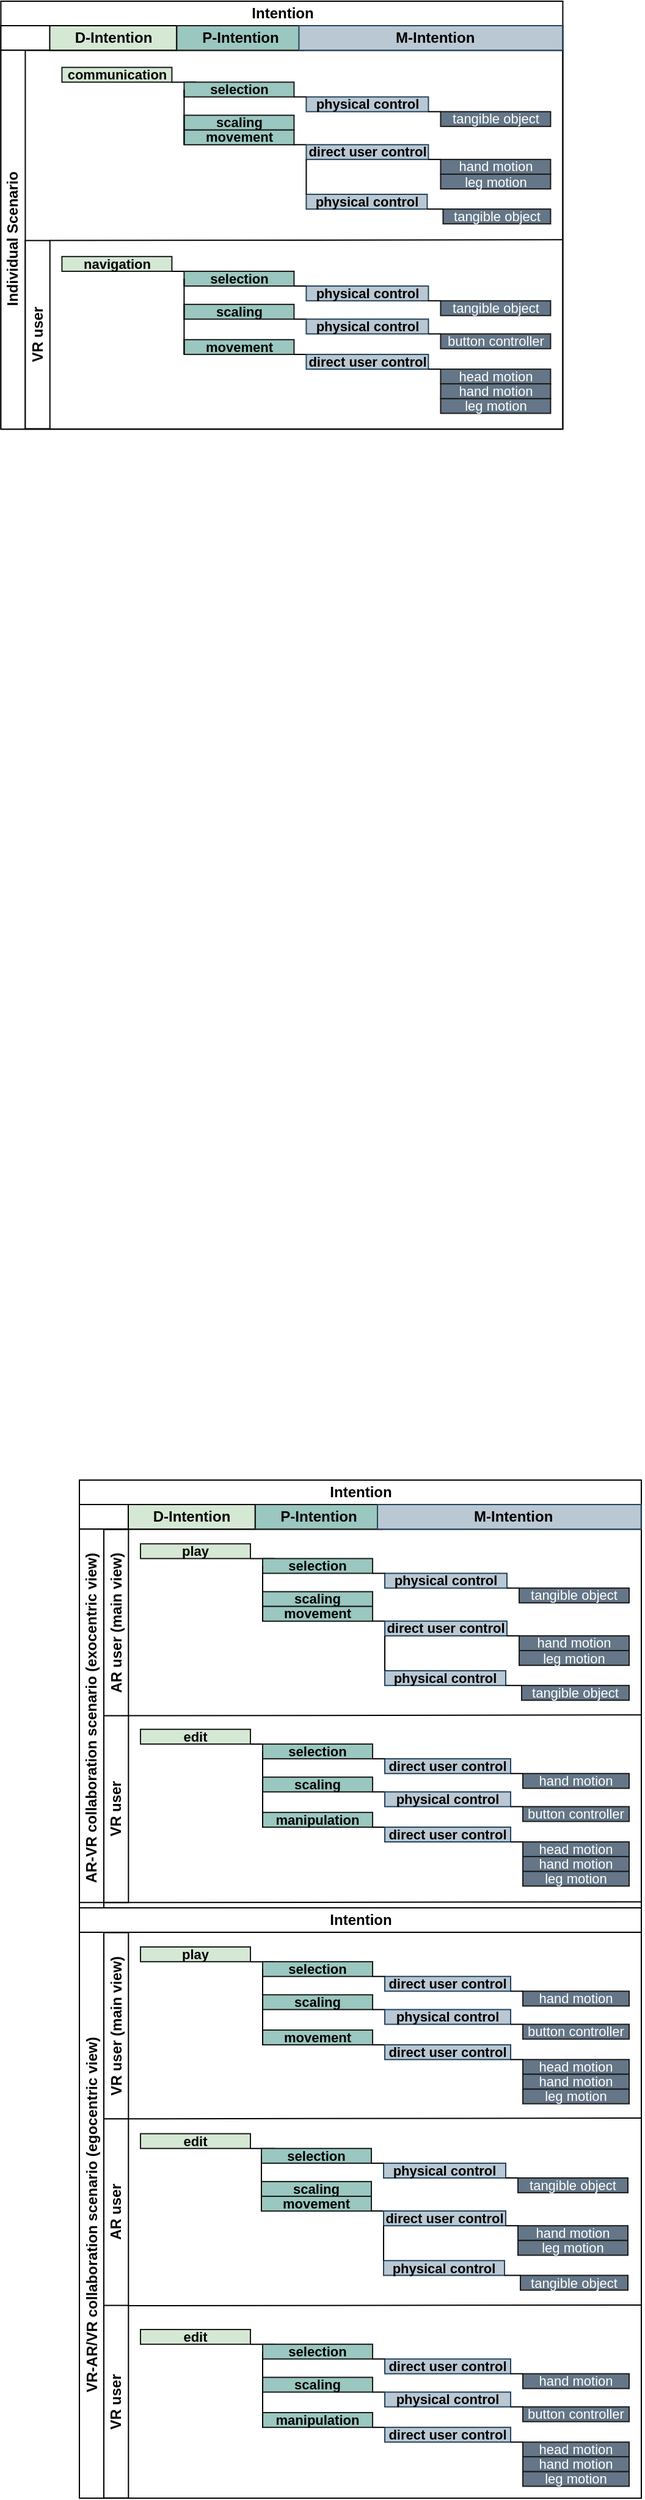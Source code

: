 <mxfile version="22.1.7" type="github">
  <diagram id="prtHgNgQTEPvFCAcTncT" name="Page-1">
    <mxGraphModel dx="4136" dy="2977" grid="0" gridSize="10" guides="1" tooltips="1" connect="1" arrows="1" fold="1" page="1" pageScale="1" pageWidth="827" pageHeight="1169" math="0" shadow="0">
      <root>
        <mxCell id="0" />
        <mxCell id="1" parent="0" />
        <mxCell id="6aEIz7tEr5hz2aFQI3Ss-277" value="Intention" style="swimlane;childLayout=stackLayout;resizeParent=1;resizeParentMax=0;horizontal=1;startSize=20;horizontalStack=0;html=1;" parent="1" vertex="1">
          <mxGeometry x="173.0" y="440" width="460" height="483" as="geometry" />
        </mxCell>
        <mxCell id="6aEIz7tEr5hz2aFQI3Ss-279" value="VR-AR/VR collaboration scenario (egocentric view)" style="swimlane;startSize=20;horizontal=0;html=1;" parent="6aEIz7tEr5hz2aFQI3Ss-277" vertex="1">
          <mxGeometry y="20" width="460" height="463" as="geometry">
            <mxRectangle y="20" width="480" height="30" as="alternateBounds" />
          </mxGeometry>
        </mxCell>
        <mxCell id="6aEIz7tEr5hz2aFQI3Ss-280" value="&lt;b&gt;VR user (main view)&lt;br&gt;&lt;/b&gt;" style="rounded=0;whiteSpace=wrap;html=1;rotation=-90;" parent="6aEIz7tEr5hz2aFQI3Ss-279" vertex="1">
          <mxGeometry x="-46.17" y="66.46" width="152.49" height="20.15" as="geometry" />
        </mxCell>
        <mxCell id="6aEIz7tEr5hz2aFQI3Ss-301" value="&lt;b&gt;AR user &lt;br&gt;&lt;/b&gt;" style="rounded=0;whiteSpace=wrap;html=1;rotation=-90;" parent="6aEIz7tEr5hz2aFQI3Ss-279" vertex="1">
          <mxGeometry x="-46.36" y="219.01" width="152.86" height="20.15" as="geometry" />
        </mxCell>
        <mxCell id="6aEIz7tEr5hz2aFQI3Ss-302" value="" style="endArrow=none;html=1;rounded=0;exitX=1;exitY=1;exitDx=0;exitDy=0;entryX=1;entryY=0.5;entryDx=0;entryDy=0;" parent="6aEIz7tEr5hz2aFQI3Ss-279" edge="1">
          <mxGeometry width="50" height="50" relative="1" as="geometry">
            <mxPoint x="40.155" y="152.655" as="sourcePoint" />
            <mxPoint x="460.0" y="152" as="targetPoint" />
          </mxGeometry>
        </mxCell>
        <mxCell id="6aEIz7tEr5hz2aFQI3Ss-323" value="" style="endArrow=none;html=1;rounded=0;exitX=0;exitY=0.25;exitDx=0;exitDy=0;entryX=1;entryY=0.5;entryDx=0;entryDy=0;" parent="6aEIz7tEr5hz2aFQI3Ss-279" source="6aEIz7tEr5hz2aFQI3Ss-301" edge="1">
          <mxGeometry width="50" height="50" relative="1" as="geometry">
            <mxPoint x="40.155" y="305.655" as="sourcePoint" />
            <mxPoint x="460.0" y="305" as="targetPoint" />
          </mxGeometry>
        </mxCell>
        <mxCell id="6aEIz7tEr5hz2aFQI3Ss-327" value="&lt;b style=&quot;font-size: 11px;&quot;&gt;play&lt;/b&gt;" style="rounded=0;whiteSpace=wrap;html=1;rotation=0;fillColor=#d5e8d4;strokeColor=#1A1A1A;fontSize=11;" parent="6aEIz7tEr5hz2aFQI3Ss-279" vertex="1">
          <mxGeometry x="50" y="12.0" width="90" height="12.07" as="geometry" />
        </mxCell>
        <mxCell id="6aEIz7tEr5hz2aFQI3Ss-328" value="" style="endArrow=none;html=1;rounded=0;entryX=0;entryY=0;entryDx=0;entryDy=0;exitX=1;exitY=1;exitDx=0;exitDy=0;fontSize=11;" parent="6aEIz7tEr5hz2aFQI3Ss-279" source="6aEIz7tEr5hz2aFQI3Ss-327" edge="1">
          <mxGeometry width="50" height="50" relative="1" as="geometry">
            <mxPoint x="140.0" y="70.0" as="sourcePoint" />
            <mxPoint x="160.0" y="24.07" as="targetPoint" />
          </mxGeometry>
        </mxCell>
        <mxCell id="6aEIz7tEr5hz2aFQI3Ss-329" value="&lt;font style=&quot;font-size: 11px;&quot;&gt;&lt;b style=&quot;font-size: 11px;&quot;&gt;selection&lt;/b&gt;&lt;/font&gt;" style="rounded=0;whiteSpace=wrap;html=1;rotation=0;fillColor=#9AC7BF;strokeColor=#1A1A1A;fontSize=11;" parent="6aEIz7tEr5hz2aFQI3Ss-279" vertex="1">
          <mxGeometry x="150.0" y="24.07" width="90" height="12.07" as="geometry" />
        </mxCell>
        <mxCell id="6aEIz7tEr5hz2aFQI3Ss-330" value="&lt;font style=&quot;font-size: 11px;&quot;&gt;&lt;b style=&quot;font-size: 11px;&quot;&gt;scaling&lt;/b&gt;&lt;/font&gt;" style="rounded=0;whiteSpace=wrap;html=1;rotation=0;fillColor=#9AC7BF;strokeColor=#1A1A1A;fontSize=11;" parent="6aEIz7tEr5hz2aFQI3Ss-279" vertex="1">
          <mxGeometry x="150.0" y="51.15" width="90" height="12.07" as="geometry" />
        </mxCell>
        <mxCell id="6aEIz7tEr5hz2aFQI3Ss-331" value="&lt;font style=&quot;font-size: 11px;&quot;&gt;&lt;b style=&quot;font-size: 11px;&quot;&gt;movement&lt;/b&gt;&lt;/font&gt;" style="rounded=0;whiteSpace=wrap;html=1;rotation=0;fillColor=#9AC7BF;strokeColor=#1A1A1A;fontSize=11;" parent="6aEIz7tEr5hz2aFQI3Ss-279" vertex="1">
          <mxGeometry x="150.0" y="80.0" width="90" height="12.07" as="geometry" />
        </mxCell>
        <mxCell id="6aEIz7tEr5hz2aFQI3Ss-332" value="" style="endArrow=none;html=1;rounded=0;entryX=0;entryY=0.5;entryDx=0;entryDy=0;exitX=0;exitY=1;exitDx=0;exitDy=0;fontSize=11;" parent="6aEIz7tEr5hz2aFQI3Ss-279" source="6aEIz7tEr5hz2aFQI3Ss-331" target="6aEIz7tEr5hz2aFQI3Ss-329" edge="1">
          <mxGeometry width="50" height="50" relative="1" as="geometry">
            <mxPoint x="200.0" y="72.0" as="sourcePoint" />
            <mxPoint x="250.0" y="22.0" as="targetPoint" />
          </mxGeometry>
        </mxCell>
        <mxCell id="6aEIz7tEr5hz2aFQI3Ss-333" value="&lt;font style=&quot;font-size: 11px;&quot;&gt;&lt;b style=&quot;font-size: 11px;&quot;&gt;direct user control&lt;/b&gt;&lt;/font&gt;" style="rounded=0;whiteSpace=wrap;html=1;rotation=0;fillColor=#bac8d3;strokeColor=#23445d;fontSize=11;" parent="6aEIz7tEr5hz2aFQI3Ss-279" vertex="1">
          <mxGeometry x="250" y="36.14" width="103" height="12.07" as="geometry" />
        </mxCell>
        <mxCell id="6aEIz7tEr5hz2aFQI3Ss-334" value="" style="endArrow=none;html=1;rounded=0;exitX=1;exitY=1;exitDx=0;exitDy=0;entryX=0;entryY=0;entryDx=0;entryDy=0;fontSize=11;" parent="6aEIz7tEr5hz2aFQI3Ss-279" source="6aEIz7tEr5hz2aFQI3Ss-329" target="6aEIz7tEr5hz2aFQI3Ss-333" edge="1">
          <mxGeometry width="50" height="50" relative="1" as="geometry">
            <mxPoint x="220.0" y="62.0" as="sourcePoint" />
            <mxPoint x="270" y="12.0" as="targetPoint" />
          </mxGeometry>
        </mxCell>
        <mxCell id="6aEIz7tEr5hz2aFQI3Ss-335" value="" style="endArrow=none;html=1;rounded=0;exitX=1;exitY=1;exitDx=0;exitDy=0;entryX=0;entryY=0;entryDx=0;entryDy=0;fontSize=11;" parent="6aEIz7tEr5hz2aFQI3Ss-279" edge="1">
          <mxGeometry width="50" height="50" relative="1" as="geometry">
            <mxPoint x="240.0" y="63.22" as="sourcePoint" />
            <mxPoint x="250.0" y="63.22" as="targetPoint" />
          </mxGeometry>
        </mxCell>
        <mxCell id="6aEIz7tEr5hz2aFQI3Ss-336" value="" style="endArrow=none;html=1;rounded=0;exitX=1;exitY=1;exitDx=0;exitDy=0;entryX=0;entryY=0;entryDx=0;entryDy=0;fontSize=11;" parent="6aEIz7tEr5hz2aFQI3Ss-279" edge="1">
          <mxGeometry width="50" height="50" relative="1" as="geometry">
            <mxPoint x="240.0" y="92.07" as="sourcePoint" />
            <mxPoint x="250.0" y="92.07" as="targetPoint" />
          </mxGeometry>
        </mxCell>
        <mxCell id="6aEIz7tEr5hz2aFQI3Ss-337" value="&lt;font style=&quot;font-size: 11px;&quot;&gt;&lt;b style=&quot;font-size: 11px;&quot;&gt;physical control&lt;/b&gt;&lt;/font&gt;" style="rounded=0;whiteSpace=wrap;html=1;rotation=0;fillColor=#bac8d3;strokeColor=#23445d;fontSize=11;" parent="6aEIz7tEr5hz2aFQI3Ss-279" vertex="1">
          <mxGeometry x="250" y="63.22" width="103" height="12.07" as="geometry" />
        </mxCell>
        <mxCell id="6aEIz7tEr5hz2aFQI3Ss-338" value="&lt;font style=&quot;font-size: 11px;&quot;&gt;&lt;b style=&quot;font-size: 11px;&quot;&gt;direct user control&lt;/b&gt;&lt;/font&gt;" style="rounded=0;whiteSpace=wrap;html=1;rotation=0;fillColor=#bac8d3;strokeColor=#23445d;fontSize=11;" parent="6aEIz7tEr5hz2aFQI3Ss-279" vertex="1">
          <mxGeometry x="250" y="92.07" width="103" height="12.07" as="geometry" />
        </mxCell>
        <mxCell id="6aEIz7tEr5hz2aFQI3Ss-339" value="&lt;font style=&quot;font-size: 11px;&quot;&gt;hand motion&lt;br style=&quot;font-size: 11px;&quot;&gt;&lt;/font&gt;" style="rounded=0;whiteSpace=wrap;html=1;rotation=0;fillColor=#647687;strokeColor=#1A1A1A;fontColor=#ffffff;fontSize=11;" parent="6aEIz7tEr5hz2aFQI3Ss-279" vertex="1">
          <mxGeometry x="363" y="48.21" width="87" height="12.07" as="geometry" />
        </mxCell>
        <mxCell id="6aEIz7tEr5hz2aFQI3Ss-340" value="" style="endArrow=none;html=1;rounded=0;exitX=1;exitY=1;exitDx=0;exitDy=0;entryX=0;entryY=0;entryDx=0;entryDy=0;fontSize=11;" parent="6aEIz7tEr5hz2aFQI3Ss-279" edge="1">
          <mxGeometry width="50" height="50" relative="1" as="geometry">
            <mxPoint x="353" y="48.21" as="sourcePoint" />
            <mxPoint x="363" y="48.21" as="targetPoint" />
          </mxGeometry>
        </mxCell>
        <mxCell id="6aEIz7tEr5hz2aFQI3Ss-341" value="&lt;font style=&quot;font-size: 11px;&quot;&gt;&lt;font style=&quot;font-size: 11px;&quot;&gt;button&lt;/font&gt; controller&lt;br style=&quot;font-size: 11px;&quot;&gt;&lt;/font&gt;" style="rounded=0;whiteSpace=wrap;html=1;rotation=0;fillColor=#647687;strokeColor=#1A1A1A;fontColor=#ffffff;fontSize=11;" parent="6aEIz7tEr5hz2aFQI3Ss-279" vertex="1">
          <mxGeometry x="363" y="75.29" width="87" height="12.07" as="geometry" />
        </mxCell>
        <mxCell id="6aEIz7tEr5hz2aFQI3Ss-342" value="" style="endArrow=none;html=1;rounded=0;exitX=1;exitY=1;exitDx=0;exitDy=0;entryX=0;entryY=0;entryDx=0;entryDy=0;fontSize=11;" parent="6aEIz7tEr5hz2aFQI3Ss-279" edge="1">
          <mxGeometry width="50" height="50" relative="1" as="geometry">
            <mxPoint x="353" y="75.29" as="sourcePoint" />
            <mxPoint x="363" y="75.29" as="targetPoint" />
          </mxGeometry>
        </mxCell>
        <mxCell id="6aEIz7tEr5hz2aFQI3Ss-343" value="&lt;font style=&quot;font-size: 11px;&quot;&gt;head &lt;/font&gt;&lt;font style=&quot;font-size: 11px;&quot;&gt;motion&lt;/font&gt;" style="rounded=0;whiteSpace=wrap;html=1;rotation=0;fillColor=#647687;strokeColor=#1A1A1A;fontColor=#ffffff;fontSize=11;" parent="6aEIz7tEr5hz2aFQI3Ss-279" vertex="1">
          <mxGeometry x="363" y="104.14" width="87" height="12.07" as="geometry" />
        </mxCell>
        <mxCell id="6aEIz7tEr5hz2aFQI3Ss-344" value="" style="endArrow=none;html=1;rounded=0;exitX=1;exitY=1;exitDx=0;exitDy=0;entryX=0;entryY=0;entryDx=0;entryDy=0;fontSize=11;" parent="6aEIz7tEr5hz2aFQI3Ss-279" edge="1">
          <mxGeometry width="50" height="50" relative="1" as="geometry">
            <mxPoint x="353" y="104.14" as="sourcePoint" />
            <mxPoint x="363" y="104.14" as="targetPoint" />
          </mxGeometry>
        </mxCell>
        <mxCell id="6aEIz7tEr5hz2aFQI3Ss-345" value="&lt;font style=&quot;font-size: 11px;&quot;&gt;leg &lt;/font&gt;&lt;font style=&quot;font-size: 11px;&quot;&gt;motion&lt;/font&gt;" style="rounded=0;whiteSpace=wrap;html=1;rotation=0;fillColor=#647687;strokeColor=#1A1A1A;fontColor=#ffffff;fontSize=11;" parent="6aEIz7tEr5hz2aFQI3Ss-279" vertex="1">
          <mxGeometry x="363" y="128.21" width="87" height="12.07" as="geometry" />
        </mxCell>
        <mxCell id="6aEIz7tEr5hz2aFQI3Ss-346" value="&lt;font style=&quot;font-size: 11px;&quot;&gt;hand &lt;/font&gt;&lt;font style=&quot;font-size: 11px;&quot;&gt;motion&lt;/font&gt;" style="rounded=0;whiteSpace=wrap;html=1;rotation=0;fillColor=#647687;strokeColor=#1A1A1A;fontColor=#ffffff;fontSize=11;" parent="6aEIz7tEr5hz2aFQI3Ss-279" vertex="1">
          <mxGeometry x="363" y="116.14" width="87" height="12.07" as="geometry" />
        </mxCell>
        <mxCell id="6aEIz7tEr5hz2aFQI3Ss-347" value="&lt;b style=&quot;font-size: 11px;&quot;&gt;edit&lt;/b&gt;" style="rounded=0;whiteSpace=wrap;html=1;rotation=0;fillColor=#d5e8d4;strokeColor=#1A1A1A;fontSize=11;" parent="6aEIz7tEr5hz2aFQI3Ss-279" vertex="1">
          <mxGeometry x="50" y="164.8" width="90" height="12.07" as="geometry" />
        </mxCell>
        <mxCell id="6aEIz7tEr5hz2aFQI3Ss-348" value="" style="endArrow=none;html=1;rounded=0;entryX=0;entryY=0;entryDx=0;entryDy=0;exitX=1;exitY=1;exitDx=0;exitDy=0;fontSize=11;" parent="6aEIz7tEr5hz2aFQI3Ss-279" source="6aEIz7tEr5hz2aFQI3Ss-347" edge="1">
          <mxGeometry width="50" height="50" relative="1" as="geometry">
            <mxPoint x="140.0" y="222.8" as="sourcePoint" />
            <mxPoint x="160.0" y="176.87" as="targetPoint" />
          </mxGeometry>
        </mxCell>
        <mxCell id="6aEIz7tEr5hz2aFQI3Ss-370" value="&lt;b&gt;VR user &lt;br&gt;&lt;/b&gt;" style="rounded=0;whiteSpace=wrap;html=1;rotation=-90;" parent="6aEIz7tEr5hz2aFQI3Ss-279" vertex="1">
          <mxGeometry x="-48.71" y="374" width="157.57" height="20.15" as="geometry" />
        </mxCell>
        <mxCell id="6aEIz7tEr5hz2aFQI3Ss-413" value="&lt;b style=&quot;font-size: 11px;&quot;&gt;edit&lt;/b&gt;" style="rounded=0;whiteSpace=wrap;html=1;rotation=0;fillColor=#d5e8d4;strokeColor=#1A1A1A;fontSize=11;" parent="6aEIz7tEr5hz2aFQI3Ss-279" vertex="1">
          <mxGeometry x="50.0" y="325.0" width="90" height="12.07" as="geometry" />
        </mxCell>
        <mxCell id="6aEIz7tEr5hz2aFQI3Ss-414" value="" style="endArrow=none;html=1;rounded=0;entryX=0;entryY=0;entryDx=0;entryDy=0;exitX=1;exitY=1;exitDx=0;exitDy=0;fontSize=11;" parent="6aEIz7tEr5hz2aFQI3Ss-279" source="6aEIz7tEr5hz2aFQI3Ss-413" edge="1">
          <mxGeometry width="50" height="50" relative="1" as="geometry">
            <mxPoint x="140.0" y="383.0" as="sourcePoint" />
            <mxPoint x="160.0" y="337.07" as="targetPoint" />
          </mxGeometry>
        </mxCell>
        <mxCell id="6aEIz7tEr5hz2aFQI3Ss-415" value="&lt;font style=&quot;font-size: 11px;&quot;&gt;&lt;b style=&quot;font-size: 11px;&quot;&gt;selection&lt;/b&gt;&lt;/font&gt;" style="rounded=0;whiteSpace=wrap;html=1;rotation=0;fillColor=#9AC7BF;strokeColor=#1A1A1A;fontSize=11;" parent="6aEIz7tEr5hz2aFQI3Ss-279" vertex="1">
          <mxGeometry x="150.0" y="337.07" width="90" height="12.07" as="geometry" />
        </mxCell>
        <mxCell id="6aEIz7tEr5hz2aFQI3Ss-416" value="&lt;font style=&quot;font-size: 11px;&quot;&gt;&lt;b style=&quot;font-size: 11px;&quot;&gt;scaling&lt;/b&gt;&lt;/font&gt;" style="rounded=0;whiteSpace=wrap;html=1;rotation=0;fillColor=#9AC7BF;strokeColor=#1A1A1A;fontSize=11;" parent="6aEIz7tEr5hz2aFQI3Ss-279" vertex="1">
          <mxGeometry x="150.0" y="364.15" width="90" height="12.07" as="geometry" />
        </mxCell>
        <mxCell id="6aEIz7tEr5hz2aFQI3Ss-417" value="&lt;b&gt;manipulation&lt;/b&gt;" style="rounded=0;whiteSpace=wrap;html=1;rotation=0;fillColor=#9AC7BF;strokeColor=#1A1A1A;fontSize=11;" parent="6aEIz7tEr5hz2aFQI3Ss-279" vertex="1">
          <mxGeometry x="150.0" y="393.0" width="90" height="12.07" as="geometry" />
        </mxCell>
        <mxCell id="6aEIz7tEr5hz2aFQI3Ss-418" value="" style="endArrow=none;html=1;rounded=0;entryX=0;entryY=0.5;entryDx=0;entryDy=0;exitX=0;exitY=1;exitDx=0;exitDy=0;fontSize=11;" parent="6aEIz7tEr5hz2aFQI3Ss-279" source="6aEIz7tEr5hz2aFQI3Ss-417" target="6aEIz7tEr5hz2aFQI3Ss-415" edge="1">
          <mxGeometry width="50" height="50" relative="1" as="geometry">
            <mxPoint x="200.0" y="385.0" as="sourcePoint" />
            <mxPoint x="250.0" y="335.0" as="targetPoint" />
          </mxGeometry>
        </mxCell>
        <mxCell id="6aEIz7tEr5hz2aFQI3Ss-419" value="&lt;font style=&quot;font-size: 11px;&quot;&gt;&lt;b style=&quot;font-size: 11px;&quot;&gt;direct user control&lt;/b&gt;&lt;/font&gt;" style="rounded=0;whiteSpace=wrap;html=1;rotation=0;fillColor=#bac8d3;strokeColor=#23445d;fontSize=11;" parent="6aEIz7tEr5hz2aFQI3Ss-279" vertex="1">
          <mxGeometry x="250" y="349.14" width="103" height="12.07" as="geometry" />
        </mxCell>
        <mxCell id="6aEIz7tEr5hz2aFQI3Ss-420" value="" style="endArrow=none;html=1;rounded=0;exitX=1;exitY=1;exitDx=0;exitDy=0;entryX=0;entryY=0;entryDx=0;entryDy=0;fontSize=11;" parent="6aEIz7tEr5hz2aFQI3Ss-279" source="6aEIz7tEr5hz2aFQI3Ss-415" target="6aEIz7tEr5hz2aFQI3Ss-419" edge="1">
          <mxGeometry width="50" height="50" relative="1" as="geometry">
            <mxPoint x="220.0" y="375.0" as="sourcePoint" />
            <mxPoint x="270" y="325.0" as="targetPoint" />
          </mxGeometry>
        </mxCell>
        <mxCell id="6aEIz7tEr5hz2aFQI3Ss-421" value="" style="endArrow=none;html=1;rounded=0;exitX=1;exitY=1;exitDx=0;exitDy=0;entryX=0;entryY=0;entryDx=0;entryDy=0;fontSize=11;" parent="6aEIz7tEr5hz2aFQI3Ss-279" edge="1">
          <mxGeometry width="50" height="50" relative="1" as="geometry">
            <mxPoint x="240.0" y="376.22" as="sourcePoint" />
            <mxPoint x="250.0" y="376.22" as="targetPoint" />
          </mxGeometry>
        </mxCell>
        <mxCell id="6aEIz7tEr5hz2aFQI3Ss-422" value="" style="endArrow=none;html=1;rounded=0;exitX=1;exitY=1;exitDx=0;exitDy=0;entryX=0;entryY=0;entryDx=0;entryDy=0;fontSize=11;" parent="6aEIz7tEr5hz2aFQI3Ss-279" edge="1">
          <mxGeometry width="50" height="50" relative="1" as="geometry">
            <mxPoint x="240.0" y="405.07" as="sourcePoint" />
            <mxPoint x="250.0" y="405.07" as="targetPoint" />
          </mxGeometry>
        </mxCell>
        <mxCell id="6aEIz7tEr5hz2aFQI3Ss-423" value="&lt;font style=&quot;font-size: 11px;&quot;&gt;&lt;b style=&quot;font-size: 11px;&quot;&gt;physical control&lt;/b&gt;&lt;/font&gt;" style="rounded=0;whiteSpace=wrap;html=1;rotation=0;fillColor=#bac8d3;strokeColor=#23445d;fontSize=11;" parent="6aEIz7tEr5hz2aFQI3Ss-279" vertex="1">
          <mxGeometry x="250" y="376.22" width="103" height="12.07" as="geometry" />
        </mxCell>
        <mxCell id="6aEIz7tEr5hz2aFQI3Ss-424" value="&lt;font style=&quot;font-size: 11px;&quot;&gt;&lt;b style=&quot;font-size: 11px;&quot;&gt;direct user control&lt;/b&gt;&lt;/font&gt;" style="rounded=0;whiteSpace=wrap;html=1;rotation=0;fillColor=#bac8d3;strokeColor=#23445d;fontSize=11;" parent="6aEIz7tEr5hz2aFQI3Ss-279" vertex="1">
          <mxGeometry x="250" y="405.07" width="103" height="12.07" as="geometry" />
        </mxCell>
        <mxCell id="6aEIz7tEr5hz2aFQI3Ss-425" value="&lt;font style=&quot;font-size: 11px;&quot;&gt;hand &lt;/font&gt;&lt;font style=&quot;font-size: 11px;&quot;&gt;motion&lt;/font&gt;" style="rounded=0;whiteSpace=wrap;html=1;rotation=0;fillColor=#647687;strokeColor=#1A1A1A;fontColor=#ffffff;fontSize=11;" parent="6aEIz7tEr5hz2aFQI3Ss-279" vertex="1">
          <mxGeometry x="363" y="361.21" width="87" height="12.07" as="geometry" />
        </mxCell>
        <mxCell id="6aEIz7tEr5hz2aFQI3Ss-426" value="" style="endArrow=none;html=1;rounded=0;exitX=1;exitY=1;exitDx=0;exitDy=0;entryX=0;entryY=0;entryDx=0;entryDy=0;fontSize=11;" parent="6aEIz7tEr5hz2aFQI3Ss-279" edge="1">
          <mxGeometry width="50" height="50" relative="1" as="geometry">
            <mxPoint x="353" y="361.21" as="sourcePoint" />
            <mxPoint x="363" y="361.21" as="targetPoint" />
          </mxGeometry>
        </mxCell>
        <mxCell id="6aEIz7tEr5hz2aFQI3Ss-427" value="&lt;font style=&quot;font-size: 11px;&quot;&gt;&lt;font style=&quot;font-size: 11px;&quot;&gt;button&lt;/font&gt; controller&lt;br style=&quot;font-size: 11px;&quot;&gt;&lt;/font&gt;" style="rounded=0;whiteSpace=wrap;html=1;rotation=0;fillColor=#647687;strokeColor=#1A1A1A;fontColor=#ffffff;fontSize=11;" parent="6aEIz7tEr5hz2aFQI3Ss-279" vertex="1">
          <mxGeometry x="363" y="388.29" width="87" height="12.07" as="geometry" />
        </mxCell>
        <mxCell id="6aEIz7tEr5hz2aFQI3Ss-428" value="" style="endArrow=none;html=1;rounded=0;exitX=1;exitY=1;exitDx=0;exitDy=0;entryX=0;entryY=0;entryDx=0;entryDy=0;fontSize=11;" parent="6aEIz7tEr5hz2aFQI3Ss-279" edge="1">
          <mxGeometry width="50" height="50" relative="1" as="geometry">
            <mxPoint x="353" y="388.29" as="sourcePoint" />
            <mxPoint x="363" y="388.29" as="targetPoint" />
          </mxGeometry>
        </mxCell>
        <mxCell id="6aEIz7tEr5hz2aFQI3Ss-429" value="&lt;font style=&quot;font-size: 11px;&quot;&gt;head &lt;/font&gt;&lt;font style=&quot;font-size: 11px;&quot;&gt;motion&lt;/font&gt;" style="rounded=0;whiteSpace=wrap;html=1;rotation=0;fillColor=#647687;strokeColor=#1A1A1A;fontColor=#ffffff;fontSize=11;" parent="6aEIz7tEr5hz2aFQI3Ss-279" vertex="1">
          <mxGeometry x="363" y="417.14" width="87" height="12.07" as="geometry" />
        </mxCell>
        <mxCell id="6aEIz7tEr5hz2aFQI3Ss-430" value="" style="endArrow=none;html=1;rounded=0;exitX=1;exitY=1;exitDx=0;exitDy=0;entryX=0;entryY=0;entryDx=0;entryDy=0;fontSize=11;" parent="6aEIz7tEr5hz2aFQI3Ss-279" edge="1">
          <mxGeometry width="50" height="50" relative="1" as="geometry">
            <mxPoint x="353" y="417.14" as="sourcePoint" />
            <mxPoint x="363" y="417.14" as="targetPoint" />
          </mxGeometry>
        </mxCell>
        <mxCell id="6aEIz7tEr5hz2aFQI3Ss-431" value="&lt;font style=&quot;font-size: 11px;&quot;&gt;leg &lt;/font&gt;&lt;font style=&quot;font-size: 11px;&quot;&gt;motion&lt;/font&gt;" style="rounded=0;whiteSpace=wrap;html=1;rotation=0;fillColor=#647687;strokeColor=#1A1A1A;fontColor=#ffffff;" parent="6aEIz7tEr5hz2aFQI3Ss-279" vertex="1">
          <mxGeometry x="363" y="441.21" width="87" height="12.07" as="geometry" />
        </mxCell>
        <mxCell id="6aEIz7tEr5hz2aFQI3Ss-432" value="&lt;font style=&quot;font-size: 11px;&quot;&gt;hand &lt;/font&gt;&lt;font style=&quot;font-size: 11px;&quot;&gt;motion&lt;/font&gt;" style="rounded=0;whiteSpace=wrap;html=1;rotation=0;fillColor=#647687;strokeColor=#1A1A1A;fontColor=#ffffff;fontSize=11;" parent="6aEIz7tEr5hz2aFQI3Ss-279" vertex="1">
          <mxGeometry x="363" y="429.14" width="87" height="12.07" as="geometry" />
        </mxCell>
        <mxCell id="LI-7Z6ZLzdfTeNFzwLGH-25" value="&lt;font style=&quot;font-size: 11px;&quot;&gt;&lt;b style=&quot;font-size: 11px;&quot;&gt;selection&lt;/b&gt;&lt;/font&gt;" style="rounded=0;whiteSpace=wrap;html=1;rotation=0;fillColor=#9AC7BF;strokeColor=#1A1A1A;fontSize=11;" vertex="1" parent="6aEIz7tEr5hz2aFQI3Ss-279">
          <mxGeometry x="149.0" y="176.87" width="90" height="12.07" as="geometry" />
        </mxCell>
        <mxCell id="LI-7Z6ZLzdfTeNFzwLGH-26" value="&lt;font style=&quot;font-size: 11px;&quot;&gt;&lt;b style=&quot;font-size: 11px;&quot;&gt;scaling&lt;/b&gt;&lt;/font&gt;" style="rounded=0;whiteSpace=wrap;html=1;rotation=0;fillColor=#9AC7BF;strokeColor=#1A1A1A;fontSize=11;" vertex="1" parent="6aEIz7tEr5hz2aFQI3Ss-279">
          <mxGeometry x="149.0" y="203.95" width="90" height="12.07" as="geometry" />
        </mxCell>
        <mxCell id="LI-7Z6ZLzdfTeNFzwLGH-27" value="&lt;b style=&quot;font-size: 11px;&quot;&gt;&lt;font style=&quot;font-size: 11px;&quot;&gt;movement &lt;br&gt;&lt;/font&gt;&lt;/b&gt;" style="rounded=0;whiteSpace=wrap;html=1;rotation=0;fillColor=#9AC7BF;strokeColor=#1A1A1A;fontSize=11;" vertex="1" parent="6aEIz7tEr5hz2aFQI3Ss-279">
          <mxGeometry x="149.0" y="216.02" width="90" height="12.07" as="geometry" />
        </mxCell>
        <mxCell id="LI-7Z6ZLzdfTeNFzwLGH-28" value="" style="endArrow=none;html=1;rounded=0;entryX=0;entryY=0.5;entryDx=0;entryDy=0;exitX=0;exitY=1;exitDx=0;exitDy=0;fontSize=11;" edge="1" parent="6aEIz7tEr5hz2aFQI3Ss-279" source="LI-7Z6ZLzdfTeNFzwLGH-27" target="LI-7Z6ZLzdfTeNFzwLGH-25">
          <mxGeometry width="50" height="50" relative="1" as="geometry">
            <mxPoint x="199.0" y="224.8" as="sourcePoint" />
            <mxPoint x="249" y="174.8" as="targetPoint" />
          </mxGeometry>
        </mxCell>
        <mxCell id="LI-7Z6ZLzdfTeNFzwLGH-29" value="&lt;font style=&quot;font-size: 11px;&quot;&gt;&lt;b style=&quot;font-size: 11px;&quot;&gt;physical control&lt;/b&gt;&lt;/font&gt;" style="rounded=0;whiteSpace=wrap;html=1;rotation=0;fillColor=#bac8d3;strokeColor=#23445d;fontSize=11;" vertex="1" parent="6aEIz7tEr5hz2aFQI3Ss-279">
          <mxGeometry x="249" y="188.94" width="100" height="12.07" as="geometry" />
        </mxCell>
        <mxCell id="LI-7Z6ZLzdfTeNFzwLGH-30" value="" style="endArrow=none;html=1;rounded=0;exitX=1;exitY=1;exitDx=0;exitDy=0;entryX=0;entryY=0;entryDx=0;entryDy=0;fontSize=11;" edge="1" parent="6aEIz7tEr5hz2aFQI3Ss-279" source="LI-7Z6ZLzdfTeNFzwLGH-25" target="LI-7Z6ZLzdfTeNFzwLGH-29">
          <mxGeometry width="50" height="50" relative="1" as="geometry">
            <mxPoint x="219.0" y="214.8" as="sourcePoint" />
            <mxPoint x="269" y="164.8" as="targetPoint" />
          </mxGeometry>
        </mxCell>
        <mxCell id="LI-7Z6ZLzdfTeNFzwLGH-31" value="" style="endArrow=none;html=1;rounded=0;exitX=1;exitY=1;exitDx=0;exitDy=0;entryX=0;entryY=0;entryDx=0;entryDy=0;fontSize=11;" edge="1" parent="6aEIz7tEr5hz2aFQI3Ss-279">
          <mxGeometry width="50" height="50" relative="1" as="geometry">
            <mxPoint x="239.0" y="228.02" as="sourcePoint" />
            <mxPoint x="249" y="228.02" as="targetPoint" />
          </mxGeometry>
        </mxCell>
        <mxCell id="LI-7Z6ZLzdfTeNFzwLGH-32" value="&lt;font style=&quot;font-size: 11px;&quot;&gt;&lt;b style=&quot;font-size: 11px;&quot;&gt;direct user control&lt;/b&gt;&lt;/font&gt;" style="rounded=0;whiteSpace=wrap;html=1;rotation=0;fillColor=#bac8d3;strokeColor=#23445d;fontSize=11;" vertex="1" parent="6aEIz7tEr5hz2aFQI3Ss-279">
          <mxGeometry x="249" y="228.02" width="100" height="12.07" as="geometry" />
        </mxCell>
        <mxCell id="LI-7Z6ZLzdfTeNFzwLGH-33" value="tangible object" style="rounded=0;whiteSpace=wrap;html=1;rotation=0;fillColor=#647687;strokeColor=#1A1A1A;fontColor=#ffffff;fontSize=11;" vertex="1" parent="6aEIz7tEr5hz2aFQI3Ss-279">
          <mxGeometry x="359" y="201.01" width="90" height="12.07" as="geometry" />
        </mxCell>
        <mxCell id="LI-7Z6ZLzdfTeNFzwLGH-34" value="" style="endArrow=none;html=1;rounded=0;exitX=1;exitY=1;exitDx=0;exitDy=0;entryX=0;entryY=0;entryDx=0;entryDy=0;fontSize=11;" edge="1" parent="6aEIz7tEr5hz2aFQI3Ss-279">
          <mxGeometry width="50" height="50" relative="1" as="geometry">
            <mxPoint x="349" y="201.01" as="sourcePoint" />
            <mxPoint x="359" y="201.01" as="targetPoint" />
          </mxGeometry>
        </mxCell>
        <mxCell id="LI-7Z6ZLzdfTeNFzwLGH-35" value="&lt;font style=&quot;font-size: 11px;&quot;&gt;hand motion&lt;br style=&quot;font-size: 11px;&quot;&gt;&lt;/font&gt;" style="rounded=0;whiteSpace=wrap;html=1;rotation=0;fillColor=#647687;strokeColor=#1A1A1A;fontColor=#ffffff;fontSize=11;" vertex="1" parent="6aEIz7tEr5hz2aFQI3Ss-279">
          <mxGeometry x="359" y="240.09" width="90" height="12.07" as="geometry" />
        </mxCell>
        <mxCell id="LI-7Z6ZLzdfTeNFzwLGH-36" value="" style="endArrow=none;html=1;rounded=0;exitX=1;exitY=1;exitDx=0;exitDy=0;entryX=0;entryY=0;entryDx=0;entryDy=0;fontSize=11;" edge="1" parent="6aEIz7tEr5hz2aFQI3Ss-279">
          <mxGeometry width="50" height="50" relative="1" as="geometry">
            <mxPoint x="349" y="240.09" as="sourcePoint" />
            <mxPoint x="359" y="240.09" as="targetPoint" />
          </mxGeometry>
        </mxCell>
        <mxCell id="LI-7Z6ZLzdfTeNFzwLGH-37" value="&lt;font style=&quot;font-size: 11px;&quot;&gt;leg motion&lt;br style=&quot;font-size: 11px;&quot;&gt;&lt;/font&gt;" style="rounded=0;whiteSpace=wrap;html=1;rotation=0;fillColor=#647687;strokeColor=#1A1A1A;fontColor=#ffffff;fontSize=11;" vertex="1" parent="6aEIz7tEr5hz2aFQI3Ss-279">
          <mxGeometry x="359" y="252.16" width="90" height="12.07" as="geometry" />
        </mxCell>
        <mxCell id="LI-7Z6ZLzdfTeNFzwLGH-38" value="&lt;font style=&quot;font-size: 11px;&quot;&gt;&lt;b style=&quot;font-size: 11px;&quot;&gt;physical control&lt;/b&gt;&lt;/font&gt;" style="rounded=0;whiteSpace=wrap;html=1;rotation=0;fillColor=#bac8d3;strokeColor=#23445d;fontSize=11;" vertex="1" parent="6aEIz7tEr5hz2aFQI3Ss-279">
          <mxGeometry x="249" y="268.65" width="99" height="12.07" as="geometry" />
        </mxCell>
        <mxCell id="LI-7Z6ZLzdfTeNFzwLGH-39" value="tangible object" style="rounded=0;whiteSpace=wrap;html=1;rotation=0;fillColor=#647687;strokeColor=#1A1A1A;fontColor=#ffffff;fontSize=11;" vertex="1" parent="6aEIz7tEr5hz2aFQI3Ss-279">
          <mxGeometry x="361" y="280.72" width="88" height="12.07" as="geometry" />
        </mxCell>
        <mxCell id="LI-7Z6ZLzdfTeNFzwLGH-40" value="" style="endArrow=none;html=1;rounded=0;exitX=0;exitY=0;exitDx=0;exitDy=0;entryX=0;entryY=1;entryDx=0;entryDy=0;" edge="1" parent="6aEIz7tEr5hz2aFQI3Ss-279" source="LI-7Z6ZLzdfTeNFzwLGH-38" target="LI-7Z6ZLzdfTeNFzwLGH-32">
          <mxGeometry width="50" height="50" relative="1" as="geometry">
            <mxPoint x="170.29" y="317.65" as="sourcePoint" />
            <mxPoint x="220.29" y="267.65" as="targetPoint" />
          </mxGeometry>
        </mxCell>
        <mxCell id="LI-7Z6ZLzdfTeNFzwLGH-41" value="" style="endArrow=none;html=1;rounded=0;exitX=1;exitY=1;exitDx=0;exitDy=0;entryX=0;entryY=0;entryDx=0;entryDy=0;fontSize=11;" edge="1" parent="6aEIz7tEr5hz2aFQI3Ss-279" source="LI-7Z6ZLzdfTeNFzwLGH-38" target="LI-7Z6ZLzdfTeNFzwLGH-39">
          <mxGeometry width="50" height="50" relative="1" as="geometry">
            <mxPoint x="349" y="261.09" as="sourcePoint" />
            <mxPoint x="359" y="261.09" as="targetPoint" />
          </mxGeometry>
        </mxCell>
        <mxCell id="fxxQHV47RKdS2-V1ZT3d-1" value="Intention" style="swimlane;childLayout=stackLayout;resizeParent=1;resizeParentMax=0;horizontal=1;startSize=20;horizontalStack=0;html=1;" parent="1" vertex="1">
          <mxGeometry x="108.71" y="-1120" width="460" height="350.15" as="geometry" />
        </mxCell>
        <mxCell id="6aEIz7tEr5hz2aFQI3Ss-125" value="&lt;b&gt;&amp;nbsp;AR user&lt;br&gt;&lt;/b&gt;" style="rounded=0;whiteSpace=wrap;html=1;rotation=0;" parent="fxxQHV47RKdS2-V1ZT3d-1" vertex="1">
          <mxGeometry y="20" width="460" height="20.15" as="geometry" />
        </mxCell>
        <mxCell id="fxxQHV47RKdS2-V1ZT3d-2" value="Individual Scenario" style="swimlane;startSize=20;horizontal=0;html=1;" parent="fxxQHV47RKdS2-V1ZT3d-1" vertex="1">
          <mxGeometry y="40.15" width="460" height="310" as="geometry">
            <mxRectangle y="20" width="480" height="30" as="alternateBounds" />
          </mxGeometry>
        </mxCell>
        <mxCell id="6aEIz7tEr5hz2aFQI3Ss-14" value="&lt;b style=&quot;font-size: 11px;&quot;&gt;&lt;font style=&quot;font-size: 11px;&quot;&gt;communication&lt;/font&gt;&lt;/b&gt;" style="rounded=0;whiteSpace=wrap;html=1;rotation=0;fillColor=#d5e8d4;strokeColor=#1A1A1A;fontSize=11;" parent="fxxQHV47RKdS2-V1ZT3d-2" vertex="1">
          <mxGeometry x="50" y="14" width="90" height="12.07" as="geometry" />
        </mxCell>
        <mxCell id="6aEIz7tEr5hz2aFQI3Ss-20" value="" style="endArrow=none;html=1;rounded=0;entryX=0;entryY=0;entryDx=0;entryDy=0;exitX=1;exitY=1;exitDx=0;exitDy=0;fontSize=11;" parent="fxxQHV47RKdS2-V1ZT3d-2" source="6aEIz7tEr5hz2aFQI3Ss-14" edge="1">
          <mxGeometry width="50" height="50" relative="1" as="geometry">
            <mxPoint x="140" y="72" as="sourcePoint" />
            <mxPoint x="160.0" y="26.07" as="targetPoint" />
          </mxGeometry>
        </mxCell>
        <mxCell id="6aEIz7tEr5hz2aFQI3Ss-32" value="&lt;font style=&quot;font-size: 11px;&quot;&gt;&lt;b style=&quot;font-size: 11px;&quot;&gt;selection&lt;/b&gt;&lt;/font&gt;" style="rounded=0;whiteSpace=wrap;html=1;rotation=0;fillColor=#9AC7BF;strokeColor=#1A1A1A;fontSize=11;" parent="fxxQHV47RKdS2-V1ZT3d-2" vertex="1">
          <mxGeometry x="150" y="26.07" width="90" height="12.07" as="geometry" />
        </mxCell>
        <mxCell id="6aEIz7tEr5hz2aFQI3Ss-33" value="&lt;font style=&quot;font-size: 11px;&quot;&gt;&lt;b style=&quot;font-size: 11px;&quot;&gt;scaling&lt;/b&gt;&lt;/font&gt;" style="rounded=0;whiteSpace=wrap;html=1;rotation=0;fillColor=#9AC7BF;strokeColor=#1A1A1A;fontSize=11;" parent="fxxQHV47RKdS2-V1ZT3d-2" vertex="1">
          <mxGeometry x="150" y="53.15" width="90" height="12.07" as="geometry" />
        </mxCell>
        <mxCell id="6aEIz7tEr5hz2aFQI3Ss-34" value="&lt;b style=&quot;font-size: 11px;&quot;&gt;&lt;font style=&quot;font-size: 11px;&quot;&gt;movement&lt;/font&gt;&lt;/b&gt;" style="rounded=0;whiteSpace=wrap;html=1;rotation=0;fillColor=#9AC7BF;strokeColor=#1A1A1A;fontSize=11;" parent="fxxQHV47RKdS2-V1ZT3d-2" vertex="1">
          <mxGeometry x="150" y="65.22" width="90" height="12.07" as="geometry" />
        </mxCell>
        <mxCell id="6aEIz7tEr5hz2aFQI3Ss-36" value="" style="endArrow=none;html=1;rounded=0;entryX=0;entryY=0.5;entryDx=0;entryDy=0;exitX=0;exitY=1;exitDx=0;exitDy=0;fontSize=11;" parent="fxxQHV47RKdS2-V1ZT3d-2" source="6aEIz7tEr5hz2aFQI3Ss-34" target="6aEIz7tEr5hz2aFQI3Ss-32" edge="1">
          <mxGeometry width="50" height="50" relative="1" as="geometry">
            <mxPoint x="200" y="74" as="sourcePoint" />
            <mxPoint x="250" y="24" as="targetPoint" />
          </mxGeometry>
        </mxCell>
        <mxCell id="6aEIz7tEr5hz2aFQI3Ss-38" value="&lt;font style=&quot;font-size: 11px;&quot;&gt;&lt;b style=&quot;font-size: 11px;&quot;&gt;physical control&lt;/b&gt;&lt;/font&gt;" style="rounded=0;whiteSpace=wrap;html=1;rotation=0;fillColor=#bac8d3;strokeColor=#23445d;fontSize=11;" parent="fxxQHV47RKdS2-V1ZT3d-2" vertex="1">
          <mxGeometry x="250" y="38.14" width="100" height="12.07" as="geometry" />
        </mxCell>
        <mxCell id="6aEIz7tEr5hz2aFQI3Ss-39" value="" style="endArrow=none;html=1;rounded=0;exitX=1;exitY=1;exitDx=0;exitDy=0;entryX=0;entryY=0;entryDx=0;entryDy=0;fontSize=11;" parent="fxxQHV47RKdS2-V1ZT3d-2" source="6aEIz7tEr5hz2aFQI3Ss-32" target="6aEIz7tEr5hz2aFQI3Ss-38" edge="1">
          <mxGeometry width="50" height="50" relative="1" as="geometry">
            <mxPoint x="220" y="64" as="sourcePoint" />
            <mxPoint x="270" y="14" as="targetPoint" />
          </mxGeometry>
        </mxCell>
        <mxCell id="6aEIz7tEr5hz2aFQI3Ss-40" value="" style="endArrow=none;html=1;rounded=0;exitX=1;exitY=1;exitDx=0;exitDy=0;entryX=0;entryY=0;entryDx=0;entryDy=0;fontSize=11;" parent="fxxQHV47RKdS2-V1ZT3d-2" edge="1">
          <mxGeometry width="50" height="50" relative="1" as="geometry">
            <mxPoint x="240" y="77.22" as="sourcePoint" />
            <mxPoint x="250" y="77.22" as="targetPoint" />
          </mxGeometry>
        </mxCell>
        <mxCell id="6aEIz7tEr5hz2aFQI3Ss-42" value="&lt;font style=&quot;font-size: 11px;&quot;&gt;&lt;b style=&quot;font-size: 11px;&quot;&gt;direct user control&lt;/b&gt;&lt;/font&gt;" style="rounded=0;whiteSpace=wrap;html=1;rotation=0;fillColor=#bac8d3;strokeColor=#23445d;fontSize=11;" parent="fxxQHV47RKdS2-V1ZT3d-2" vertex="1">
          <mxGeometry x="250" y="77.22" width="100" height="12.07" as="geometry" />
        </mxCell>
        <mxCell id="6aEIz7tEr5hz2aFQI3Ss-45" value="tangible object" style="rounded=0;whiteSpace=wrap;html=1;rotation=0;fillColor=#647687;strokeColor=#1A1A1A;fontColor=#ffffff;fontSize=11;" parent="fxxQHV47RKdS2-V1ZT3d-2" vertex="1">
          <mxGeometry x="360" y="50.21" width="90" height="12.07" as="geometry" />
        </mxCell>
        <mxCell id="6aEIz7tEr5hz2aFQI3Ss-47" value="" style="endArrow=none;html=1;rounded=0;exitX=1;exitY=1;exitDx=0;exitDy=0;entryX=0;entryY=0;entryDx=0;entryDy=0;fontSize=11;" parent="fxxQHV47RKdS2-V1ZT3d-2" edge="1">
          <mxGeometry width="50" height="50" relative="1" as="geometry">
            <mxPoint x="350" y="50.21" as="sourcePoint" />
            <mxPoint x="360" y="50.21" as="targetPoint" />
          </mxGeometry>
        </mxCell>
        <mxCell id="6aEIz7tEr5hz2aFQI3Ss-48" value="&lt;font style=&quot;font-size: 11px;&quot;&gt;hand motion&lt;br style=&quot;font-size: 11px;&quot;&gt;&lt;/font&gt;" style="rounded=0;whiteSpace=wrap;html=1;rotation=0;fillColor=#647687;strokeColor=#1A1A1A;fontColor=#ffffff;fontSize=11;" parent="fxxQHV47RKdS2-V1ZT3d-2" vertex="1">
          <mxGeometry x="360" y="89.29" width="90" height="12.07" as="geometry" />
        </mxCell>
        <mxCell id="6aEIz7tEr5hz2aFQI3Ss-49" value="" style="endArrow=none;html=1;rounded=0;exitX=1;exitY=1;exitDx=0;exitDy=0;entryX=0;entryY=0;entryDx=0;entryDy=0;fontSize=11;" parent="fxxQHV47RKdS2-V1ZT3d-2" edge="1">
          <mxGeometry width="50" height="50" relative="1" as="geometry">
            <mxPoint x="350" y="89.29" as="sourcePoint" />
            <mxPoint x="360" y="89.29" as="targetPoint" />
          </mxGeometry>
        </mxCell>
        <mxCell id="6aEIz7tEr5hz2aFQI3Ss-52" value="&lt;font style=&quot;font-size: 11px;&quot;&gt;leg motion&lt;br style=&quot;font-size: 11px;&quot;&gt;&lt;/font&gt;" style="rounded=0;whiteSpace=wrap;html=1;rotation=0;fillColor=#647687;strokeColor=#1A1A1A;fontColor=#ffffff;fontSize=11;" parent="fxxQHV47RKdS2-V1ZT3d-2" vertex="1">
          <mxGeometry x="360" y="101.36" width="90" height="12.07" as="geometry" />
        </mxCell>
        <mxCell id="6aEIz7tEr5hz2aFQI3Ss-55" value="&lt;b&gt;VR user&lt;br&gt;&lt;/b&gt;" style="rounded=0;whiteSpace=wrap;html=1;rotation=-90;" parent="fxxQHV47RKdS2-V1ZT3d-2" vertex="1">
          <mxGeometry x="-46.93" y="222.57" width="154" height="20.15" as="geometry" />
        </mxCell>
        <mxCell id="6aEIz7tEr5hz2aFQI3Ss-56" value="" style="endArrow=none;html=1;rounded=0;exitX=1;exitY=1;exitDx=0;exitDy=0;entryX=1;entryY=0.5;entryDx=0;entryDy=0;" parent="fxxQHV47RKdS2-V1ZT3d-2" edge="1">
          <mxGeometry width="50" height="50" relative="1" as="geometry">
            <mxPoint x="40.155" y="155.655" as="sourcePoint" />
            <mxPoint x="460.0" y="155" as="targetPoint" />
          </mxGeometry>
        </mxCell>
        <mxCell id="6aEIz7tEr5hz2aFQI3Ss-57" value="&lt;font style=&quot;font-size: 11px;&quot;&gt;&lt;b style=&quot;font-size: 11px;&quot;&gt;navigation&lt;/b&gt;&lt;/font&gt;" style="rounded=0;whiteSpace=wrap;html=1;rotation=0;fillColor=#d5e8d4;strokeColor=#1A1A1A;fontSize=11;" parent="fxxQHV47RKdS2-V1ZT3d-2" vertex="1">
          <mxGeometry x="50" y="168.76" width="90" height="12.07" as="geometry" />
        </mxCell>
        <mxCell id="6aEIz7tEr5hz2aFQI3Ss-58" value="" style="endArrow=none;html=1;rounded=0;entryX=0;entryY=0;entryDx=0;entryDy=0;exitX=1;exitY=1;exitDx=0;exitDy=0;fontSize=11;" parent="fxxQHV47RKdS2-V1ZT3d-2" source="6aEIz7tEr5hz2aFQI3Ss-57" edge="1">
          <mxGeometry width="50" height="50" relative="1" as="geometry">
            <mxPoint x="140" y="226.76" as="sourcePoint" />
            <mxPoint x="160.0" y="180.83" as="targetPoint" />
          </mxGeometry>
        </mxCell>
        <mxCell id="6aEIz7tEr5hz2aFQI3Ss-59" value="&lt;font style=&quot;font-size: 11px;&quot;&gt;&lt;b style=&quot;font-size: 11px;&quot;&gt;selection&lt;/b&gt;&lt;/font&gt;" style="rounded=0;whiteSpace=wrap;html=1;rotation=0;fillColor=#9AC7BF;strokeColor=#1A1A1A;fontSize=11;" parent="fxxQHV47RKdS2-V1ZT3d-2" vertex="1">
          <mxGeometry x="150" y="180.83" width="90" height="12.07" as="geometry" />
        </mxCell>
        <mxCell id="6aEIz7tEr5hz2aFQI3Ss-60" value="&lt;font style=&quot;font-size: 11px;&quot;&gt;&lt;b style=&quot;font-size: 11px;&quot;&gt;scaling&lt;/b&gt;&lt;/font&gt;" style="rounded=0;whiteSpace=wrap;html=1;rotation=0;fillColor=#9AC7BF;strokeColor=#1A1A1A;fontSize=11;" parent="fxxQHV47RKdS2-V1ZT3d-2" vertex="1">
          <mxGeometry x="150" y="207.91" width="90" height="12.07" as="geometry" />
        </mxCell>
        <mxCell id="6aEIz7tEr5hz2aFQI3Ss-61" value="&lt;b style=&quot;font-size: 11px;&quot;&gt;&lt;font style=&quot;font-size: 11px;&quot;&gt;movement&lt;/font&gt;&lt;/b&gt;" style="rounded=0;whiteSpace=wrap;html=1;rotation=0;fillColor=#9AC7BF;strokeColor=#1A1A1A;fontSize=11;" parent="fxxQHV47RKdS2-V1ZT3d-2" vertex="1">
          <mxGeometry x="150" y="236.76" width="90" height="12.07" as="geometry" />
        </mxCell>
        <mxCell id="6aEIz7tEr5hz2aFQI3Ss-62" value="" style="endArrow=none;html=1;rounded=0;entryX=0;entryY=0.5;entryDx=0;entryDy=0;exitX=0;exitY=1;exitDx=0;exitDy=0;fontSize=11;" parent="fxxQHV47RKdS2-V1ZT3d-2" source="6aEIz7tEr5hz2aFQI3Ss-61" target="6aEIz7tEr5hz2aFQI3Ss-59" edge="1">
          <mxGeometry width="50" height="50" relative="1" as="geometry">
            <mxPoint x="200.0" y="228.76" as="sourcePoint" />
            <mxPoint x="250.0" y="178.76" as="targetPoint" />
          </mxGeometry>
        </mxCell>
        <mxCell id="6aEIz7tEr5hz2aFQI3Ss-63" value="&lt;b&gt;physical control&lt;br&gt;&lt;/b&gt;" style="rounded=0;whiteSpace=wrap;html=1;rotation=0;fillColor=#bac8d3;strokeColor=#23445d;fontSize=11;" parent="fxxQHV47RKdS2-V1ZT3d-2" vertex="1">
          <mxGeometry x="250" y="192.9" width="100" height="12.07" as="geometry" />
        </mxCell>
        <mxCell id="6aEIz7tEr5hz2aFQI3Ss-64" value="" style="endArrow=none;html=1;rounded=0;exitX=1;exitY=1;exitDx=0;exitDy=0;entryX=0;entryY=0;entryDx=0;entryDy=0;fontSize=11;" parent="fxxQHV47RKdS2-V1ZT3d-2" source="6aEIz7tEr5hz2aFQI3Ss-59" target="6aEIz7tEr5hz2aFQI3Ss-63" edge="1">
          <mxGeometry width="50" height="50" relative="1" as="geometry">
            <mxPoint x="220.0" y="218.76" as="sourcePoint" />
            <mxPoint x="270" y="168.76" as="targetPoint" />
          </mxGeometry>
        </mxCell>
        <mxCell id="6aEIz7tEr5hz2aFQI3Ss-65" value="" style="endArrow=none;html=1;rounded=0;exitX=1;exitY=1;exitDx=0;exitDy=0;entryX=0;entryY=0;entryDx=0;entryDy=0;fontSize=11;" parent="fxxQHV47RKdS2-V1ZT3d-2" edge="1">
          <mxGeometry width="50" height="50" relative="1" as="geometry">
            <mxPoint x="240.0" y="219.98" as="sourcePoint" />
            <mxPoint x="250.0" y="219.98" as="targetPoint" />
          </mxGeometry>
        </mxCell>
        <mxCell id="6aEIz7tEr5hz2aFQI3Ss-66" value="" style="endArrow=none;html=1;rounded=0;exitX=1;exitY=1;exitDx=0;exitDy=0;entryX=0;entryY=0;entryDx=0;entryDy=0;fontSize=11;" parent="fxxQHV47RKdS2-V1ZT3d-2" edge="1">
          <mxGeometry width="50" height="50" relative="1" as="geometry">
            <mxPoint x="240.0" y="248.83" as="sourcePoint" />
            <mxPoint x="250.0" y="248.83" as="targetPoint" />
          </mxGeometry>
        </mxCell>
        <mxCell id="6aEIz7tEr5hz2aFQI3Ss-67" value="&lt;font style=&quot;font-size: 11px;&quot;&gt;&lt;b style=&quot;font-size: 11px;&quot;&gt;physical control&lt;/b&gt;&lt;/font&gt;" style="rounded=0;whiteSpace=wrap;html=1;rotation=0;fillColor=#bac8d3;strokeColor=#23445d;fontSize=11;" parent="fxxQHV47RKdS2-V1ZT3d-2" vertex="1">
          <mxGeometry x="250" y="219.98" width="100" height="12.07" as="geometry" />
        </mxCell>
        <mxCell id="6aEIz7tEr5hz2aFQI3Ss-68" value="&lt;font style=&quot;font-size: 11px;&quot;&gt;&lt;b style=&quot;font-size: 11px;&quot;&gt;direct user control&lt;/b&gt;&lt;/font&gt;" style="rounded=0;whiteSpace=wrap;html=1;rotation=0;fillColor=#bac8d3;strokeColor=#23445d;fontSize=11;" parent="fxxQHV47RKdS2-V1ZT3d-2" vertex="1">
          <mxGeometry x="250" y="248.83" width="100" height="12.07" as="geometry" />
        </mxCell>
        <mxCell id="6aEIz7tEr5hz2aFQI3Ss-69" value="tangible object" style="rounded=0;whiteSpace=wrap;html=1;rotation=0;fillColor=#647687;strokeColor=#1A1A1A;fontColor=#ffffff;fontSize=11;" parent="fxxQHV47RKdS2-V1ZT3d-2" vertex="1">
          <mxGeometry x="360" y="204.97" width="90" height="12.07" as="geometry" />
        </mxCell>
        <mxCell id="6aEIz7tEr5hz2aFQI3Ss-70" value="" style="endArrow=none;html=1;rounded=0;exitX=1;exitY=1;exitDx=0;exitDy=0;entryX=0;entryY=0;entryDx=0;entryDy=0;fontSize=11;" parent="fxxQHV47RKdS2-V1ZT3d-2" edge="1">
          <mxGeometry width="50" height="50" relative="1" as="geometry">
            <mxPoint x="350" y="204.97" as="sourcePoint" />
            <mxPoint x="360" y="204.97" as="targetPoint" />
          </mxGeometry>
        </mxCell>
        <mxCell id="6aEIz7tEr5hz2aFQI3Ss-71" value="&lt;font style=&quot;font-size: 11px;&quot;&gt;&lt;font style=&quot;font-size: 11px;&quot;&gt;button&lt;/font&gt; controller&lt;br style=&quot;font-size: 11px;&quot;&gt;&lt;/font&gt;" style="rounded=0;whiteSpace=wrap;html=1;rotation=0;fillColor=#647687;strokeColor=#1A1A1A;fontColor=#ffffff;fontSize=11;" parent="fxxQHV47RKdS2-V1ZT3d-2" vertex="1">
          <mxGeometry x="360" y="232.05" width="90" height="12.07" as="geometry" />
        </mxCell>
        <mxCell id="6aEIz7tEr5hz2aFQI3Ss-72" value="" style="endArrow=none;html=1;rounded=0;exitX=1;exitY=1;exitDx=0;exitDy=0;entryX=0;entryY=0;entryDx=0;entryDy=0;fontSize=11;" parent="fxxQHV47RKdS2-V1ZT3d-2" edge="1">
          <mxGeometry width="50" height="50" relative="1" as="geometry">
            <mxPoint x="350" y="232.05" as="sourcePoint" />
            <mxPoint x="360" y="232.05" as="targetPoint" />
          </mxGeometry>
        </mxCell>
        <mxCell id="6aEIz7tEr5hz2aFQI3Ss-73" value="&lt;font style=&quot;font-size: 11px;&quot;&gt;head motion&lt;br style=&quot;font-size: 11px;&quot;&gt;&lt;/font&gt;" style="rounded=0;whiteSpace=wrap;html=1;rotation=0;fillColor=#647687;strokeColor=#1A1A1A;fontColor=#ffffff;fontSize=11;" parent="fxxQHV47RKdS2-V1ZT3d-2" vertex="1">
          <mxGeometry x="360" y="260.9" width="90" height="12.07" as="geometry" />
        </mxCell>
        <mxCell id="6aEIz7tEr5hz2aFQI3Ss-74" value="" style="endArrow=none;html=1;rounded=0;exitX=1;exitY=1;exitDx=0;exitDy=0;entryX=0;entryY=0;entryDx=0;entryDy=0;fontSize=11;" parent="fxxQHV47RKdS2-V1ZT3d-2" edge="1">
          <mxGeometry width="50" height="50" relative="1" as="geometry">
            <mxPoint x="350" y="260.9" as="sourcePoint" />
            <mxPoint x="360" y="260.9" as="targetPoint" />
          </mxGeometry>
        </mxCell>
        <mxCell id="6aEIz7tEr5hz2aFQI3Ss-76" value="&lt;font style=&quot;font-size: 11px;&quot;&gt;leg motion&lt;br&gt;&lt;/font&gt;" style="rounded=0;whiteSpace=wrap;html=1;rotation=0;fillColor=#647687;strokeColor=#1A1A1A;fontColor=#ffffff;" parent="fxxQHV47RKdS2-V1ZT3d-2" vertex="1">
          <mxGeometry x="360" y="284.97" width="90" height="12.07" as="geometry" />
        </mxCell>
        <mxCell id="6aEIz7tEr5hz2aFQI3Ss-77" value="&lt;font style=&quot;font-size: 11px;&quot;&gt;hand motion&lt;br style=&quot;font-size: 11px;&quot;&gt;&lt;/font&gt;" style="rounded=0;whiteSpace=wrap;html=1;rotation=0;fillColor=#647687;strokeColor=#1A1A1A;fontColor=#ffffff;fontSize=11;" parent="fxxQHV47RKdS2-V1ZT3d-2" vertex="1">
          <mxGeometry x="360" y="272.9" width="90" height="12.07" as="geometry" />
        </mxCell>
        <mxCell id="LI-7Z6ZLzdfTeNFzwLGH-1" value="&lt;font style=&quot;font-size: 11px;&quot;&gt;&lt;b style=&quot;font-size: 11px;&quot;&gt;physical control&lt;/b&gt;&lt;/font&gt;" style="rounded=0;whiteSpace=wrap;html=1;rotation=0;fillColor=#bac8d3;strokeColor=#23445d;fontSize=11;" vertex="1" parent="fxxQHV47RKdS2-V1ZT3d-2">
          <mxGeometry x="250" y="117.85" width="99" height="12.07" as="geometry" />
        </mxCell>
        <mxCell id="LI-7Z6ZLzdfTeNFzwLGH-2" value="tangible object" style="rounded=0;whiteSpace=wrap;html=1;rotation=0;fillColor=#647687;strokeColor=#1A1A1A;fontColor=#ffffff;fontSize=11;" vertex="1" parent="fxxQHV47RKdS2-V1ZT3d-2">
          <mxGeometry x="362" y="129.92" width="88" height="12.07" as="geometry" />
        </mxCell>
        <mxCell id="LI-7Z6ZLzdfTeNFzwLGH-3" value="" style="endArrow=none;html=1;rounded=0;exitX=0;exitY=0;exitDx=0;exitDy=0;entryX=0;entryY=1;entryDx=0;entryDy=0;" edge="1" parent="fxxQHV47RKdS2-V1ZT3d-2" source="LI-7Z6ZLzdfTeNFzwLGH-1" target="6aEIz7tEr5hz2aFQI3Ss-42">
          <mxGeometry width="50" height="50" relative="1" as="geometry">
            <mxPoint x="171.29" y="166.85" as="sourcePoint" />
            <mxPoint x="221.29" y="116.85" as="targetPoint" />
          </mxGeometry>
        </mxCell>
        <mxCell id="LI-7Z6ZLzdfTeNFzwLGH-4" value="" style="endArrow=none;html=1;rounded=0;exitX=1;exitY=1;exitDx=0;exitDy=0;entryX=0;entryY=0;entryDx=0;entryDy=0;fontSize=11;" edge="1" parent="fxxQHV47RKdS2-V1ZT3d-2" source="LI-7Z6ZLzdfTeNFzwLGH-1" target="LI-7Z6ZLzdfTeNFzwLGH-2">
          <mxGeometry width="50" height="50" relative="1" as="geometry">
            <mxPoint x="350" y="110.29" as="sourcePoint" />
            <mxPoint x="360" y="110.29" as="targetPoint" />
          </mxGeometry>
        </mxCell>
        <mxCell id="6aEIz7tEr5hz2aFQI3Ss-127" value="&lt;b&gt;D-Intention&lt;/b&gt;" style="rounded=0;whiteSpace=wrap;html=1;rotation=0;fillColor=#d5e8d4;strokeColor=#000000;" parent="1" vertex="1">
          <mxGeometry x="148.71" y="-1100" width="103.83" height="20.15" as="geometry" />
        </mxCell>
        <mxCell id="6aEIz7tEr5hz2aFQI3Ss-129" value="&lt;b&gt;P-Intention&lt;/b&gt;" style="rounded=0;whiteSpace=wrap;html=1;rotation=0;fillColor=#9AC7BF;strokeColor=#1A1A1A;" parent="1" vertex="1">
          <mxGeometry x="252.71" y="-1100" width="103.83" height="20.15" as="geometry" />
        </mxCell>
        <mxCell id="6aEIz7tEr5hz2aFQI3Ss-130" value="&lt;b&gt;&amp;nbsp; M-Intention&lt;/b&gt;" style="rounded=0;whiteSpace=wrap;html=1;rotation=0;fillColor=#bac8d3;strokeColor=#23445d;" parent="1" vertex="1">
          <mxGeometry x="352.71" y="-1100" width="215.83" height="20.15" as="geometry" />
        </mxCell>
        <mxCell id="6aEIz7tEr5hz2aFQI3Ss-181" value="Intention" style="swimlane;childLayout=stackLayout;resizeParent=1;resizeParentMax=0;horizontal=1;startSize=20;horizontalStack=0;html=1;" parent="1" vertex="1">
          <mxGeometry x="173.0" y="90" width="460" height="350" as="geometry" />
        </mxCell>
        <mxCell id="6aEIz7tEr5hz2aFQI3Ss-182" value="&lt;b&gt;&amp;nbsp;AR user&lt;br&gt;&lt;/b&gt;" style="rounded=0;whiteSpace=wrap;html=1;rotation=0;" parent="6aEIz7tEr5hz2aFQI3Ss-181" vertex="1">
          <mxGeometry y="20" width="460" height="20.15" as="geometry" />
        </mxCell>
        <mxCell id="6aEIz7tEr5hz2aFQI3Ss-183" value="AR-VR collaboration scenario (exocentric view)" style="swimlane;startSize=20;horizontal=0;html=1;" parent="6aEIz7tEr5hz2aFQI3Ss-181" vertex="1">
          <mxGeometry y="40.15" width="460" height="309.85" as="geometry">
            <mxRectangle y="20" width="480" height="30" as="alternateBounds" />
          </mxGeometry>
        </mxCell>
        <mxCell id="6aEIz7tEr5hz2aFQI3Ss-184" value="&lt;b&gt;AR user (main view)&lt;br&gt;&lt;/b&gt;" style="rounded=0;whiteSpace=wrap;html=1;rotation=-90;" parent="6aEIz7tEr5hz2aFQI3Ss-183" vertex="1">
          <mxGeometry x="-46.17" y="66.46" width="152.49" height="20.15" as="geometry" />
        </mxCell>
        <mxCell id="6aEIz7tEr5hz2aFQI3Ss-185" value="&lt;font style=&quot;font-size: 11px;&quot;&gt;&lt;b style=&quot;font-size: 11px;&quot;&gt;play&lt;/b&gt;&lt;/font&gt;" style="rounded=0;whiteSpace=wrap;html=1;rotation=0;fillColor=#d5e8d4;strokeColor=#1A1A1A;fontSize=11;" parent="6aEIz7tEr5hz2aFQI3Ss-183" vertex="1">
          <mxGeometry x="50" y="12" width="90" height="12.07" as="geometry" />
        </mxCell>
        <mxCell id="6aEIz7tEr5hz2aFQI3Ss-186" value="" style="endArrow=none;html=1;rounded=0;entryX=0;entryY=0;entryDx=0;entryDy=0;exitX=1;exitY=1;exitDx=0;exitDy=0;fontSize=11;" parent="6aEIz7tEr5hz2aFQI3Ss-183" source="6aEIz7tEr5hz2aFQI3Ss-185" edge="1">
          <mxGeometry width="50" height="50" relative="1" as="geometry">
            <mxPoint x="140" y="70" as="sourcePoint" />
            <mxPoint x="160.0" y="24.07" as="targetPoint" />
          </mxGeometry>
        </mxCell>
        <mxCell id="6aEIz7tEr5hz2aFQI3Ss-205" value="&lt;b&gt;VR user &lt;br&gt;&lt;/b&gt;" style="rounded=0;whiteSpace=wrap;html=1;rotation=-90;" parent="6aEIz7tEr5hz2aFQI3Ss-183" vertex="1">
          <mxGeometry x="-46.35" y="219.01" width="152.86" height="20.15" as="geometry" />
        </mxCell>
        <mxCell id="6aEIz7tEr5hz2aFQI3Ss-206" value="" style="endArrow=none;html=1;rounded=0;exitX=1;exitY=1;exitDx=0;exitDy=0;entryX=1;entryY=0.5;entryDx=0;entryDy=0;" parent="6aEIz7tEr5hz2aFQI3Ss-183" edge="1">
          <mxGeometry width="50" height="50" relative="1" as="geometry">
            <mxPoint x="40.155" y="152.655" as="sourcePoint" />
            <mxPoint x="460.0" y="152" as="targetPoint" />
          </mxGeometry>
        </mxCell>
        <mxCell id="6aEIz7tEr5hz2aFQI3Ss-207" value="&lt;b style=&quot;font-size: 11px;&quot;&gt;edit&lt;/b&gt;" style="rounded=0;whiteSpace=wrap;html=1;rotation=0;fillColor=#d5e8d4;strokeColor=#1A1A1A;fontSize=11;" parent="6aEIz7tEr5hz2aFQI3Ss-183" vertex="1">
          <mxGeometry x="50" y="163.76" width="90" height="12.07" as="geometry" />
        </mxCell>
        <mxCell id="6aEIz7tEr5hz2aFQI3Ss-208" value="" style="endArrow=none;html=1;rounded=0;entryX=0;entryY=0;entryDx=0;entryDy=0;exitX=1;exitY=1;exitDx=0;exitDy=0;fontSize=11;" parent="6aEIz7tEr5hz2aFQI3Ss-183" source="6aEIz7tEr5hz2aFQI3Ss-207" edge="1">
          <mxGeometry width="50" height="50" relative="1" as="geometry">
            <mxPoint x="140" y="221.76" as="sourcePoint" />
            <mxPoint x="160.0" y="175.83" as="targetPoint" />
          </mxGeometry>
        </mxCell>
        <mxCell id="6aEIz7tEr5hz2aFQI3Ss-209" value="&lt;font style=&quot;font-size: 11px;&quot;&gt;&lt;b style=&quot;font-size: 11px;&quot;&gt;selection&lt;/b&gt;&lt;/font&gt;" style="rounded=0;whiteSpace=wrap;html=1;rotation=0;fillColor=#9AC7BF;strokeColor=#1A1A1A;fontSize=11;" parent="6aEIz7tEr5hz2aFQI3Ss-183" vertex="1">
          <mxGeometry x="150" y="175.83" width="90" height="12.07" as="geometry" />
        </mxCell>
        <mxCell id="6aEIz7tEr5hz2aFQI3Ss-210" value="&lt;font style=&quot;font-size: 11px;&quot;&gt;&lt;b style=&quot;font-size: 11px;&quot;&gt;scaling&lt;/b&gt;&lt;/font&gt;" style="rounded=0;whiteSpace=wrap;html=1;rotation=0;fillColor=#9AC7BF;strokeColor=#1A1A1A;fontSize=11;" parent="6aEIz7tEr5hz2aFQI3Ss-183" vertex="1">
          <mxGeometry x="150" y="202.91" width="90" height="12.07" as="geometry" />
        </mxCell>
        <mxCell id="6aEIz7tEr5hz2aFQI3Ss-211" value="&lt;b&gt;manipulation&lt;/b&gt;" style="rounded=0;whiteSpace=wrap;html=1;rotation=0;fillColor=#9AC7BF;strokeColor=#1A1A1A;fontSize=11;" parent="6aEIz7tEr5hz2aFQI3Ss-183" vertex="1">
          <mxGeometry x="150" y="231.76" width="90" height="12.07" as="geometry" />
        </mxCell>
        <mxCell id="6aEIz7tEr5hz2aFQI3Ss-212" value="" style="endArrow=none;html=1;rounded=0;entryX=0;entryY=0.5;entryDx=0;entryDy=0;exitX=0;exitY=1;exitDx=0;exitDy=0;fontSize=11;" parent="6aEIz7tEr5hz2aFQI3Ss-183" source="6aEIz7tEr5hz2aFQI3Ss-211" target="6aEIz7tEr5hz2aFQI3Ss-209" edge="1">
          <mxGeometry width="50" height="50" relative="1" as="geometry">
            <mxPoint x="200.0" y="223.76" as="sourcePoint" />
            <mxPoint x="250.0" y="173.76" as="targetPoint" />
          </mxGeometry>
        </mxCell>
        <mxCell id="6aEIz7tEr5hz2aFQI3Ss-213" value="&lt;font style=&quot;font-size: 11px;&quot;&gt;&lt;b style=&quot;font-size: 11px;&quot;&gt;direct user control&lt;/b&gt;&lt;/font&gt;" style="rounded=0;whiteSpace=wrap;html=1;rotation=0;fillColor=#bac8d3;strokeColor=#23445d;fontSize=11;" parent="6aEIz7tEr5hz2aFQI3Ss-183" vertex="1">
          <mxGeometry x="250" y="187.9" width="103" height="12.07" as="geometry" />
        </mxCell>
        <mxCell id="6aEIz7tEr5hz2aFQI3Ss-214" value="" style="endArrow=none;html=1;rounded=0;exitX=1;exitY=1;exitDx=0;exitDy=0;entryX=0;entryY=0;entryDx=0;entryDy=0;fontSize=11;" parent="6aEIz7tEr5hz2aFQI3Ss-183" source="6aEIz7tEr5hz2aFQI3Ss-209" target="6aEIz7tEr5hz2aFQI3Ss-213" edge="1">
          <mxGeometry width="50" height="50" relative="1" as="geometry">
            <mxPoint x="220.0" y="213.76" as="sourcePoint" />
            <mxPoint x="270" y="163.76" as="targetPoint" />
          </mxGeometry>
        </mxCell>
        <mxCell id="6aEIz7tEr5hz2aFQI3Ss-215" value="" style="endArrow=none;html=1;rounded=0;exitX=1;exitY=1;exitDx=0;exitDy=0;entryX=0;entryY=0;entryDx=0;entryDy=0;fontSize=11;" parent="6aEIz7tEr5hz2aFQI3Ss-183" edge="1">
          <mxGeometry width="50" height="50" relative="1" as="geometry">
            <mxPoint x="240.0" y="214.98" as="sourcePoint" />
            <mxPoint x="250.0" y="214.98" as="targetPoint" />
          </mxGeometry>
        </mxCell>
        <mxCell id="6aEIz7tEr5hz2aFQI3Ss-216" value="" style="endArrow=none;html=1;rounded=0;exitX=1;exitY=1;exitDx=0;exitDy=0;entryX=0;entryY=0;entryDx=0;entryDy=0;fontSize=11;" parent="6aEIz7tEr5hz2aFQI3Ss-183" edge="1">
          <mxGeometry width="50" height="50" relative="1" as="geometry">
            <mxPoint x="240.0" y="243.83" as="sourcePoint" />
            <mxPoint x="250.0" y="243.83" as="targetPoint" />
          </mxGeometry>
        </mxCell>
        <mxCell id="6aEIz7tEr5hz2aFQI3Ss-217" value="&lt;font style=&quot;font-size: 11px;&quot;&gt;&lt;b style=&quot;font-size: 11px;&quot;&gt;physical control&lt;/b&gt;&lt;/font&gt;" style="rounded=0;whiteSpace=wrap;html=1;rotation=0;fillColor=#bac8d3;strokeColor=#23445d;fontSize=11;" parent="6aEIz7tEr5hz2aFQI3Ss-183" vertex="1">
          <mxGeometry x="250" y="214.98" width="103" height="12.07" as="geometry" />
        </mxCell>
        <mxCell id="6aEIz7tEr5hz2aFQI3Ss-218" value="&lt;font style=&quot;font-size: 11px;&quot;&gt;&lt;b style=&quot;font-size: 11px;&quot;&gt;direct user control&lt;/b&gt;&lt;/font&gt;" style="rounded=0;whiteSpace=wrap;html=1;rotation=0;fillColor=#bac8d3;strokeColor=#23445d;fontSize=11;" parent="6aEIz7tEr5hz2aFQI3Ss-183" vertex="1">
          <mxGeometry x="250" y="243.83" width="103" height="12.07" as="geometry" />
        </mxCell>
        <mxCell id="6aEIz7tEr5hz2aFQI3Ss-219" value="&lt;font style=&quot;font-size: 11px;&quot;&gt;hand motion&lt;br style=&quot;font-size: 11px;&quot;&gt;&lt;/font&gt;" style="rounded=0;whiteSpace=wrap;html=1;rotation=0;fillColor=#647687;strokeColor=#1A1A1A;fontColor=#ffffff;fontSize=11;" parent="6aEIz7tEr5hz2aFQI3Ss-183" vertex="1">
          <mxGeometry x="363" y="199.97" width="87" height="12.07" as="geometry" />
        </mxCell>
        <mxCell id="6aEIz7tEr5hz2aFQI3Ss-220" value="" style="endArrow=none;html=1;rounded=0;exitX=1;exitY=1;exitDx=0;exitDy=0;entryX=0;entryY=0;entryDx=0;entryDy=0;fontSize=11;" parent="6aEIz7tEr5hz2aFQI3Ss-183" edge="1">
          <mxGeometry width="50" height="50" relative="1" as="geometry">
            <mxPoint x="353" y="199.97" as="sourcePoint" />
            <mxPoint x="363" y="199.97" as="targetPoint" />
          </mxGeometry>
        </mxCell>
        <mxCell id="6aEIz7tEr5hz2aFQI3Ss-221" value="&lt;font style=&quot;font-size: 11px;&quot;&gt;&lt;font style=&quot;font-size: 11px;&quot;&gt;button&lt;/font&gt; controller&lt;br style=&quot;font-size: 11px;&quot;&gt;&lt;/font&gt;" style="rounded=0;whiteSpace=wrap;html=1;rotation=0;fillColor=#647687;strokeColor=#1A1A1A;fontColor=#ffffff;fontSize=11;" parent="6aEIz7tEr5hz2aFQI3Ss-183" vertex="1">
          <mxGeometry x="363" y="227.05" width="87" height="12.07" as="geometry" />
        </mxCell>
        <mxCell id="6aEIz7tEr5hz2aFQI3Ss-222" value="" style="endArrow=none;html=1;rounded=0;exitX=1;exitY=1;exitDx=0;exitDy=0;entryX=0;entryY=0;entryDx=0;entryDy=0;fontSize=11;" parent="6aEIz7tEr5hz2aFQI3Ss-183" edge="1">
          <mxGeometry width="50" height="50" relative="1" as="geometry">
            <mxPoint x="353" y="227.05" as="sourcePoint" />
            <mxPoint x="363" y="227.05" as="targetPoint" />
          </mxGeometry>
        </mxCell>
        <mxCell id="6aEIz7tEr5hz2aFQI3Ss-223" value="&lt;font style=&quot;font-size: 11px;&quot;&gt;head motion&lt;br style=&quot;font-size: 11px;&quot;&gt;&lt;/font&gt;" style="rounded=0;whiteSpace=wrap;html=1;rotation=0;fillColor=#647687;strokeColor=#1A1A1A;fontColor=#ffffff;fontSize=11;" parent="6aEIz7tEr5hz2aFQI3Ss-183" vertex="1">
          <mxGeometry x="363" y="255.9" width="87" height="12.07" as="geometry" />
        </mxCell>
        <mxCell id="6aEIz7tEr5hz2aFQI3Ss-224" value="" style="endArrow=none;html=1;rounded=0;exitX=1;exitY=1;exitDx=0;exitDy=0;entryX=0;entryY=0;entryDx=0;entryDy=0;fontSize=11;" parent="6aEIz7tEr5hz2aFQI3Ss-183" edge="1">
          <mxGeometry width="50" height="50" relative="1" as="geometry">
            <mxPoint x="353" y="255.9" as="sourcePoint" />
            <mxPoint x="363" y="255.9" as="targetPoint" />
          </mxGeometry>
        </mxCell>
        <mxCell id="6aEIz7tEr5hz2aFQI3Ss-225" value="&lt;font style=&quot;font-size: 11px;&quot;&gt;leg &lt;/font&gt;&lt;font style=&quot;font-size: 11px;&quot;&gt;motion&lt;/font&gt;" style="rounded=0;whiteSpace=wrap;html=1;rotation=0;fillColor=#647687;strokeColor=#1A1A1A;fontColor=#ffffff;fontSize=11;" parent="6aEIz7tEr5hz2aFQI3Ss-183" vertex="1">
          <mxGeometry x="363" y="279.97" width="87" height="12.07" as="geometry" />
        </mxCell>
        <mxCell id="6aEIz7tEr5hz2aFQI3Ss-226" value="&lt;font style=&quot;font-size: 11px;&quot;&gt;hand &lt;/font&gt;&lt;font style=&quot;font-size: 11px;&quot;&gt;motion&lt;/font&gt;" style="rounded=0;whiteSpace=wrap;html=1;rotation=0;fillColor=#647687;strokeColor=#1A1A1A;fontColor=#ffffff;fontSize=11;" parent="6aEIz7tEr5hz2aFQI3Ss-183" vertex="1">
          <mxGeometry x="363" y="267.9" width="87" height="12.07" as="geometry" />
        </mxCell>
        <mxCell id="6aEIz7tEr5hz2aFQI3Ss-227" value="" style="endArrow=none;html=1;rounded=0;exitX=0;exitY=0.986;exitDx=0;exitDy=0;entryX=1;entryY=0.5;entryDx=0;entryDy=0;exitPerimeter=0;" parent="6aEIz7tEr5hz2aFQI3Ss-183" source="6aEIz7tEr5hz2aFQI3Ss-183" edge="1">
          <mxGeometry width="50" height="50" relative="1" as="geometry">
            <mxPoint x="40.155" y="305.655" as="sourcePoint" />
            <mxPoint x="460.0" y="305" as="targetPoint" />
          </mxGeometry>
        </mxCell>
        <mxCell id="LI-7Z6ZLzdfTeNFzwLGH-7" value="&lt;font style=&quot;font-size: 11px;&quot;&gt;&lt;b style=&quot;font-size: 11px;&quot;&gt;selection&lt;/b&gt;&lt;/font&gt;" style="rounded=0;whiteSpace=wrap;html=1;rotation=0;fillColor=#9AC7BF;strokeColor=#1A1A1A;fontSize=11;" vertex="1" parent="6aEIz7tEr5hz2aFQI3Ss-183">
          <mxGeometry x="150.0" y="24.07" width="90" height="12.07" as="geometry" />
        </mxCell>
        <mxCell id="LI-7Z6ZLzdfTeNFzwLGH-8" value="&lt;font style=&quot;font-size: 11px;&quot;&gt;&lt;b style=&quot;font-size: 11px;&quot;&gt;scaling&lt;/b&gt;&lt;/font&gt;" style="rounded=0;whiteSpace=wrap;html=1;rotation=0;fillColor=#9AC7BF;strokeColor=#1A1A1A;fontSize=11;" vertex="1" parent="6aEIz7tEr5hz2aFQI3Ss-183">
          <mxGeometry x="150.0" y="51.15" width="90" height="12.07" as="geometry" />
        </mxCell>
        <mxCell id="LI-7Z6ZLzdfTeNFzwLGH-9" value="&lt;b style=&quot;font-size: 11px;&quot;&gt;&lt;font style=&quot;font-size: 11px;&quot;&gt;movement &lt;br&gt;&lt;/font&gt;&lt;/b&gt;" style="rounded=0;whiteSpace=wrap;html=1;rotation=0;fillColor=#9AC7BF;strokeColor=#1A1A1A;fontSize=11;" vertex="1" parent="6aEIz7tEr5hz2aFQI3Ss-183">
          <mxGeometry x="150.0" y="63.22" width="90" height="12.07" as="geometry" />
        </mxCell>
        <mxCell id="LI-7Z6ZLzdfTeNFzwLGH-10" value="" style="endArrow=none;html=1;rounded=0;entryX=0;entryY=0.5;entryDx=0;entryDy=0;exitX=0;exitY=1;exitDx=0;exitDy=0;fontSize=11;" edge="1" parent="6aEIz7tEr5hz2aFQI3Ss-183" source="LI-7Z6ZLzdfTeNFzwLGH-9" target="LI-7Z6ZLzdfTeNFzwLGH-7">
          <mxGeometry width="50" height="50" relative="1" as="geometry">
            <mxPoint x="200.0" y="72.0" as="sourcePoint" />
            <mxPoint x="250.0" y="22.0" as="targetPoint" />
          </mxGeometry>
        </mxCell>
        <mxCell id="LI-7Z6ZLzdfTeNFzwLGH-11" value="&lt;font style=&quot;font-size: 11px;&quot;&gt;&lt;b style=&quot;font-size: 11px;&quot;&gt;physical control&lt;/b&gt;&lt;/font&gt;" style="rounded=0;whiteSpace=wrap;html=1;rotation=0;fillColor=#bac8d3;strokeColor=#23445d;fontSize=11;" vertex="1" parent="6aEIz7tEr5hz2aFQI3Ss-183">
          <mxGeometry x="250.0" y="36.14" width="100" height="12.07" as="geometry" />
        </mxCell>
        <mxCell id="LI-7Z6ZLzdfTeNFzwLGH-12" value="" style="endArrow=none;html=1;rounded=0;exitX=1;exitY=1;exitDx=0;exitDy=0;entryX=0;entryY=0;entryDx=0;entryDy=0;fontSize=11;" edge="1" parent="6aEIz7tEr5hz2aFQI3Ss-183" source="LI-7Z6ZLzdfTeNFzwLGH-7" target="LI-7Z6ZLzdfTeNFzwLGH-11">
          <mxGeometry width="50" height="50" relative="1" as="geometry">
            <mxPoint x="220.0" y="62.0" as="sourcePoint" />
            <mxPoint x="270" y="12.0" as="targetPoint" />
          </mxGeometry>
        </mxCell>
        <mxCell id="LI-7Z6ZLzdfTeNFzwLGH-13" value="" style="endArrow=none;html=1;rounded=0;exitX=1;exitY=1;exitDx=0;exitDy=0;entryX=0;entryY=0;entryDx=0;entryDy=0;fontSize=11;" edge="1" parent="6aEIz7tEr5hz2aFQI3Ss-183">
          <mxGeometry width="50" height="50" relative="1" as="geometry">
            <mxPoint x="240.0" y="75.22" as="sourcePoint" />
            <mxPoint x="250.0" y="75.22" as="targetPoint" />
          </mxGeometry>
        </mxCell>
        <mxCell id="LI-7Z6ZLzdfTeNFzwLGH-14" value="&lt;font style=&quot;font-size: 11px;&quot;&gt;&lt;b style=&quot;font-size: 11px;&quot;&gt;direct user control&lt;/b&gt;&lt;/font&gt;" style="rounded=0;whiteSpace=wrap;html=1;rotation=0;fillColor=#bac8d3;strokeColor=#23445d;fontSize=11;" vertex="1" parent="6aEIz7tEr5hz2aFQI3Ss-183">
          <mxGeometry x="250.0" y="75.22" width="100" height="12.07" as="geometry" />
        </mxCell>
        <mxCell id="LI-7Z6ZLzdfTeNFzwLGH-15" value="tangible object" style="rounded=0;whiteSpace=wrap;html=1;rotation=0;fillColor=#647687;strokeColor=#1A1A1A;fontColor=#ffffff;fontSize=11;" vertex="1" parent="6aEIz7tEr5hz2aFQI3Ss-183">
          <mxGeometry x="360" y="48.21" width="90" height="12.07" as="geometry" />
        </mxCell>
        <mxCell id="LI-7Z6ZLzdfTeNFzwLGH-16" value="" style="endArrow=none;html=1;rounded=0;exitX=1;exitY=1;exitDx=0;exitDy=0;entryX=0;entryY=0;entryDx=0;entryDy=0;fontSize=11;" edge="1" parent="6aEIz7tEr5hz2aFQI3Ss-183">
          <mxGeometry width="50" height="50" relative="1" as="geometry">
            <mxPoint x="350" y="48.21" as="sourcePoint" />
            <mxPoint x="360" y="48.21" as="targetPoint" />
          </mxGeometry>
        </mxCell>
        <mxCell id="LI-7Z6ZLzdfTeNFzwLGH-17" value="&lt;font style=&quot;font-size: 11px;&quot;&gt;hand motion&lt;br style=&quot;font-size: 11px;&quot;&gt;&lt;/font&gt;" style="rounded=0;whiteSpace=wrap;html=1;rotation=0;fillColor=#647687;strokeColor=#1A1A1A;fontColor=#ffffff;fontSize=11;" vertex="1" parent="6aEIz7tEr5hz2aFQI3Ss-183">
          <mxGeometry x="360" y="87.29" width="90" height="12.07" as="geometry" />
        </mxCell>
        <mxCell id="LI-7Z6ZLzdfTeNFzwLGH-18" value="" style="endArrow=none;html=1;rounded=0;exitX=1;exitY=1;exitDx=0;exitDy=0;entryX=0;entryY=0;entryDx=0;entryDy=0;fontSize=11;" edge="1" parent="6aEIz7tEr5hz2aFQI3Ss-183">
          <mxGeometry width="50" height="50" relative="1" as="geometry">
            <mxPoint x="350" y="87.29" as="sourcePoint" />
            <mxPoint x="360" y="87.29" as="targetPoint" />
          </mxGeometry>
        </mxCell>
        <mxCell id="LI-7Z6ZLzdfTeNFzwLGH-19" value="&lt;font style=&quot;font-size: 11px;&quot;&gt;leg motion&lt;br style=&quot;font-size: 11px;&quot;&gt;&lt;/font&gt;" style="rounded=0;whiteSpace=wrap;html=1;rotation=0;fillColor=#647687;strokeColor=#1A1A1A;fontColor=#ffffff;fontSize=11;" vertex="1" parent="6aEIz7tEr5hz2aFQI3Ss-183">
          <mxGeometry x="360" y="99.36" width="90" height="12.07" as="geometry" />
        </mxCell>
        <mxCell id="LI-7Z6ZLzdfTeNFzwLGH-20" value="&lt;font style=&quot;font-size: 11px;&quot;&gt;&lt;b style=&quot;font-size: 11px;&quot;&gt;physical control&lt;/b&gt;&lt;/font&gt;" style="rounded=0;whiteSpace=wrap;html=1;rotation=0;fillColor=#bac8d3;strokeColor=#23445d;fontSize=11;" vertex="1" parent="6aEIz7tEr5hz2aFQI3Ss-183">
          <mxGeometry x="250.0" y="115.85" width="99" height="12.07" as="geometry" />
        </mxCell>
        <mxCell id="LI-7Z6ZLzdfTeNFzwLGH-21" value="tangible object" style="rounded=0;whiteSpace=wrap;html=1;rotation=0;fillColor=#647687;strokeColor=#1A1A1A;fontColor=#ffffff;fontSize=11;" vertex="1" parent="6aEIz7tEr5hz2aFQI3Ss-183">
          <mxGeometry x="362" y="127.92" width="88" height="12.07" as="geometry" />
        </mxCell>
        <mxCell id="LI-7Z6ZLzdfTeNFzwLGH-22" value="" style="endArrow=none;html=1;rounded=0;exitX=0;exitY=0;exitDx=0;exitDy=0;entryX=0;entryY=1;entryDx=0;entryDy=0;" edge="1" parent="6aEIz7tEr5hz2aFQI3Ss-183" source="LI-7Z6ZLzdfTeNFzwLGH-20" target="LI-7Z6ZLzdfTeNFzwLGH-14">
          <mxGeometry width="50" height="50" relative="1" as="geometry">
            <mxPoint x="171.29" y="164.85" as="sourcePoint" />
            <mxPoint x="221.29" y="114.85" as="targetPoint" />
          </mxGeometry>
        </mxCell>
        <mxCell id="LI-7Z6ZLzdfTeNFzwLGH-23" value="" style="endArrow=none;html=1;rounded=0;exitX=1;exitY=1;exitDx=0;exitDy=0;entryX=0;entryY=0;entryDx=0;entryDy=0;fontSize=11;" edge="1" parent="6aEIz7tEr5hz2aFQI3Ss-183" source="LI-7Z6ZLzdfTeNFzwLGH-20" target="LI-7Z6ZLzdfTeNFzwLGH-21">
          <mxGeometry width="50" height="50" relative="1" as="geometry">
            <mxPoint x="350" y="108.29" as="sourcePoint" />
            <mxPoint x="360" y="108.29" as="targetPoint" />
          </mxGeometry>
        </mxCell>
        <mxCell id="6aEIz7tEr5hz2aFQI3Ss-228" value="&lt;b&gt;D-Intention&lt;/b&gt;" style="rounded=0;whiteSpace=wrap;html=1;rotation=0;fillColor=#d5e8d4;strokeColor=#000000;" parent="1" vertex="1">
          <mxGeometry x="213.0" y="110" width="103.83" height="20.15" as="geometry" />
        </mxCell>
        <mxCell id="6aEIz7tEr5hz2aFQI3Ss-229" value="&lt;b&gt;P-Intention&lt;/b&gt;" style="rounded=0;whiteSpace=wrap;html=1;rotation=0;fillColor=#9AC7BF;strokeColor=#1A1A1A;" parent="1" vertex="1">
          <mxGeometry x="317" y="110" width="103.83" height="20.15" as="geometry" />
        </mxCell>
        <mxCell id="6aEIz7tEr5hz2aFQI3Ss-230" value="&lt;b&gt;&amp;nbsp; M-Intention&lt;/b&gt;" style="rounded=0;whiteSpace=wrap;html=1;rotation=0;fillColor=#bac8d3;strokeColor=#23445d;" parent="1" vertex="1">
          <mxGeometry x="417.0" y="110" width="215.83" height="20.15" as="geometry" />
        </mxCell>
      </root>
    </mxGraphModel>
  </diagram>
</mxfile>
